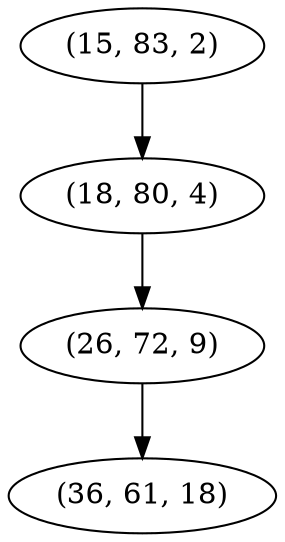 digraph tree {
    "(15, 83, 2)";
    "(18, 80, 4)";
    "(26, 72, 9)";
    "(36, 61, 18)";
    "(15, 83, 2)" -> "(18, 80, 4)";
    "(18, 80, 4)" -> "(26, 72, 9)";
    "(26, 72, 9)" -> "(36, 61, 18)";
}
